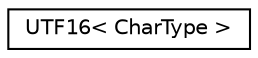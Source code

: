 digraph "Graphical Class Hierarchy"
{
 // LATEX_PDF_SIZE
  edge [fontname="Helvetica",fontsize="10",labelfontname="Helvetica",labelfontsize="10"];
  node [fontname="Helvetica",fontsize="10",shape=record];
  rankdir="LR";
  Node0 [label="UTF16\< CharType \>",height=0.2,width=0.4,color="black", fillcolor="white", style="filled",URL="$struct_u_t_f16.html",tooltip="UTF-16 encoding."];
}
